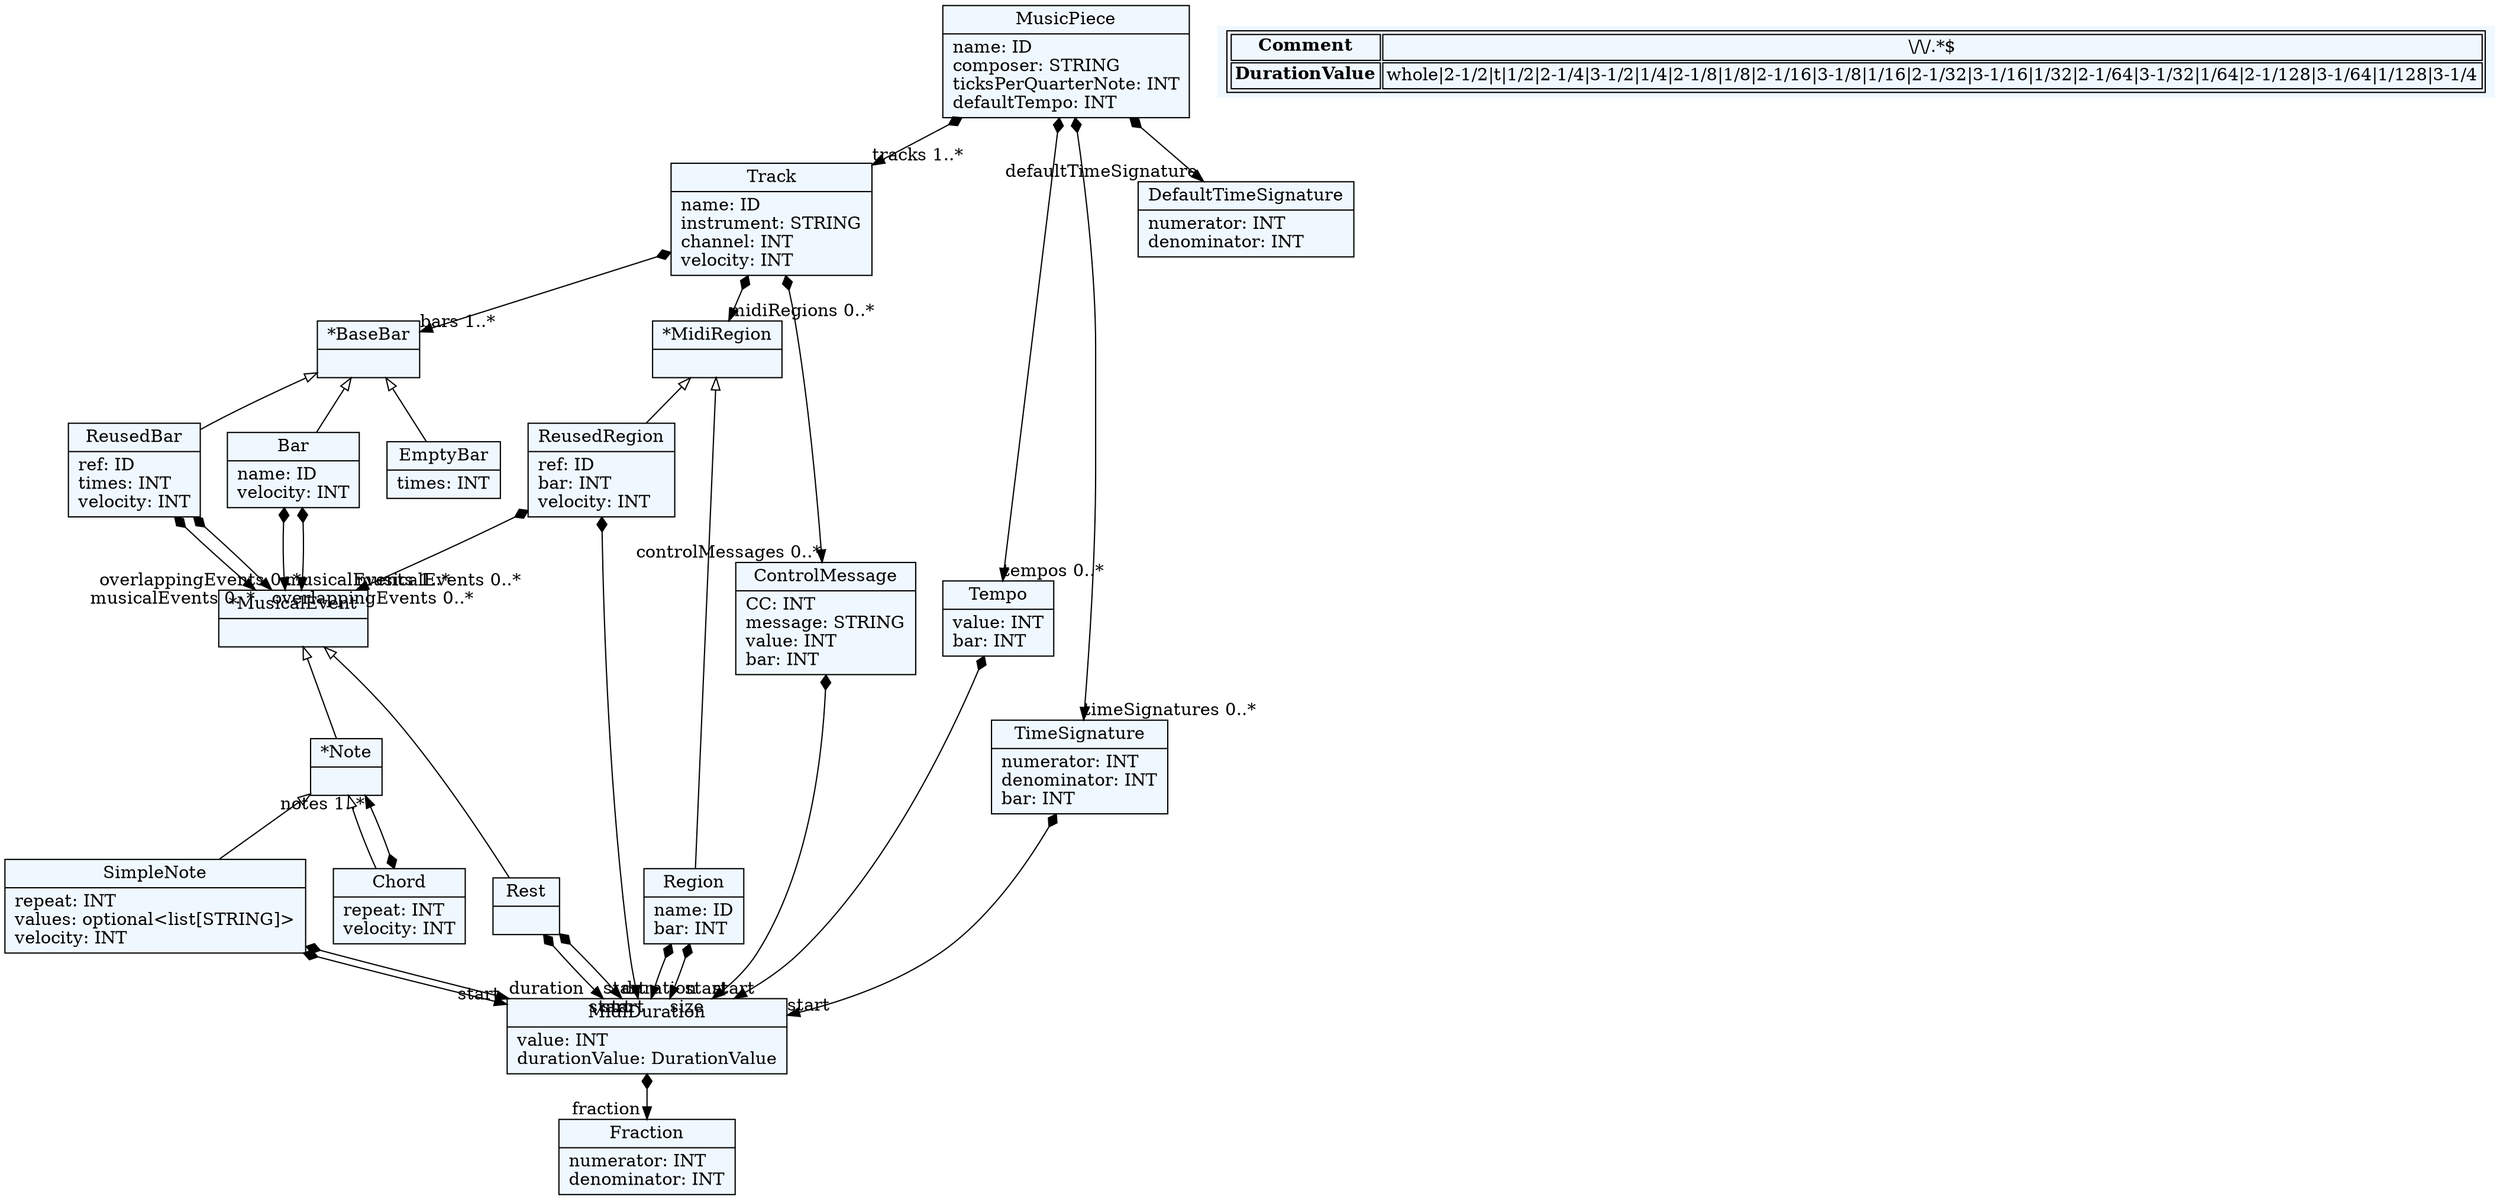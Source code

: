
    digraph textX {
    fontname = "Bitstream Vera Sans"
    fontsize = 8
    node[
        shape=record,
        style=filled,
        fillcolor=aliceblue
    ]
    nodesep = 0.3
    edge[dir=black,arrowtail=empty]


2497124412080[ label="{MusicPiece|name: ID\lcomposer: STRING\lticksPerQuarterNote: INT\ldefaultTempo: INT\l}"]

2497124414000[ label="{Tempo|value: INT\lbar: INT\l}"]

2497124414960[ label="{TimeSignature|numerator: INT\ldenominator: INT\lbar: INT\l}"]

2497124415920[ label="{DefaultTimeSignature|numerator: INT\ldenominator: INT\l}"]

2497124417840[ label="{Track|name: ID\linstrument: STRING\lchannel: INT\lvelocity: INT\l}"]

2497124433200[ label="{ControlMessage|CC: INT\lmessage: STRING\lvalue: INT\lbar: INT\l}"]

2497124423600[ label="{*BaseBar|}"]

2497124427440[ label="{Bar|name: ID\lvelocity: INT\l}"]

2497124420720[ label="{ReusedBar|ref: ID\ltimes: INT\lvelocity: INT\l}"]

2497124424560[ label="{EmptyBar|times: INT\l}"]

2497124429360[ label="{*MusicalEvent|}"]

2497124431280[ label="{*Note|}"]

2497124432240[ label="{SimpleNote|repeat: INT\lvalues: optional\<list[STRING]\>\lvelocity: INT\l}"]

2497124436080[ label="{MidiDuration|value: INT\ldurationValue: DurationValue\l}"]

2497124421680[ label="{Fraction|numerator: INT\ldenominator: INT\l}"]

2497124441840[ label="{Chord|repeat: INT\lvelocity: INT\l}"]

2497124447600[ label="{Rest|}"]

2497124443760[ label="{*MidiRegion|}"]

2497124438000[ label="{Region|name: ID\lbar: INT\l}"]

2497124449520[ label="{ReusedRegion|ref: ID\lbar: INT\lvelocity: INT\l}"]



2497124412080 -> 2497124414000[arrowtail=diamond, dir=both, headlabel="tempos 0..*"]
2497124412080 -> 2497124415920[arrowtail=diamond, dir=both, headlabel="defaultTimeSignature "]
2497124412080 -> 2497124414960[arrowtail=diamond, dir=both, headlabel="timeSignatures 0..*"]
2497124412080 -> 2497124417840[arrowtail=diamond, dir=both, headlabel="tracks 1..*"]
2497124414000 -> 2497124436080[arrowtail=diamond, dir=both, headlabel="start "]
2497124414960 -> 2497124436080[arrowtail=diamond, dir=both, headlabel="start "]
2497124417840 -> 2497124433200[arrowtail=diamond, dir=both, headlabel="controlMessages 0..*"]
2497124417840 -> 2497124423600[arrowtail=diamond, dir=both, headlabel="bars 1..*"]
2497124417840 -> 2497124443760[arrowtail=diamond, dir=both, headlabel="midiRegions 0..*"]
2497124433200 -> 2497124436080[arrowtail=diamond, dir=both, headlabel="start "]
2497124423600 -> 2497124427440 [dir=back]
2497124423600 -> 2497124420720 [dir=back]
2497124423600 -> 2497124424560 [dir=back]
2497124427440 -> 2497124429360[arrowtail=diamond, dir=both, headlabel="musicalEvents 1..*"]
2497124427440 -> 2497124429360[arrowtail=diamond, dir=both, headlabel="overlappingEvents 0..*"]
2497124420720 -> 2497124429360[arrowtail=diamond, dir=both, headlabel="musicalEvents 0..*"]
2497124420720 -> 2497124429360[arrowtail=diamond, dir=both, headlabel="overlappingEvents 0..*"]
2497124429360 -> 2497124431280 [dir=back]
2497124429360 -> 2497124447600 [dir=back]
2497124431280 -> 2497124432240 [dir=back]
2497124431280 -> 2497124441840 [dir=back]
2497124432240 -> 2497124436080[arrowtail=diamond, dir=both, headlabel="start "]
2497124432240 -> 2497124436080[arrowtail=diamond, dir=both, headlabel="duration "]
2497124436080 -> 2497124421680[arrowtail=diamond, dir=both, headlabel="fraction "]
2497124441840 -> 2497124431280[arrowtail=diamond, dir=both, headlabel="notes 1..*"]
2497124447600 -> 2497124436080[arrowtail=diamond, dir=both, headlabel="start "]
2497124447600 -> 2497124436080[arrowtail=diamond, dir=both, headlabel="duration "]
2497124443760 -> 2497124438000 [dir=back]
2497124443760 -> 2497124449520 [dir=back]
2497124438000 -> 2497124436080[arrowtail=diamond, dir=both, headlabel="start "]
2497124438000 -> 2497124436080[arrowtail=diamond, dir=both, headlabel="size "]
2497124449520 -> 2497124436080[arrowtail=diamond, dir=both, headlabel="start "]
2497124449520 -> 2497124429360[arrowtail=diamond, dir=both, headlabel="musicalEvents 0..*"]
match_rules [ shape=plaintext, label=< <table>
	<tr>
		<td><b>Comment</b></td><td>\/\/.*$</td>
	</tr>
	<tr>
		<td><b>DurationValue</b></td><td>whole|2-1/2|t|1/2|2-1/4|3-1/2|1/4|2-1/8|1/8|2-1/16|3-1/8|1/16|2-1/32|3-1/16|1/32|2-1/64|3-1/32|1/64|2-1/128|3-1/64|1/128|3-1/4</td>
	</tr>
</table> >]


}
